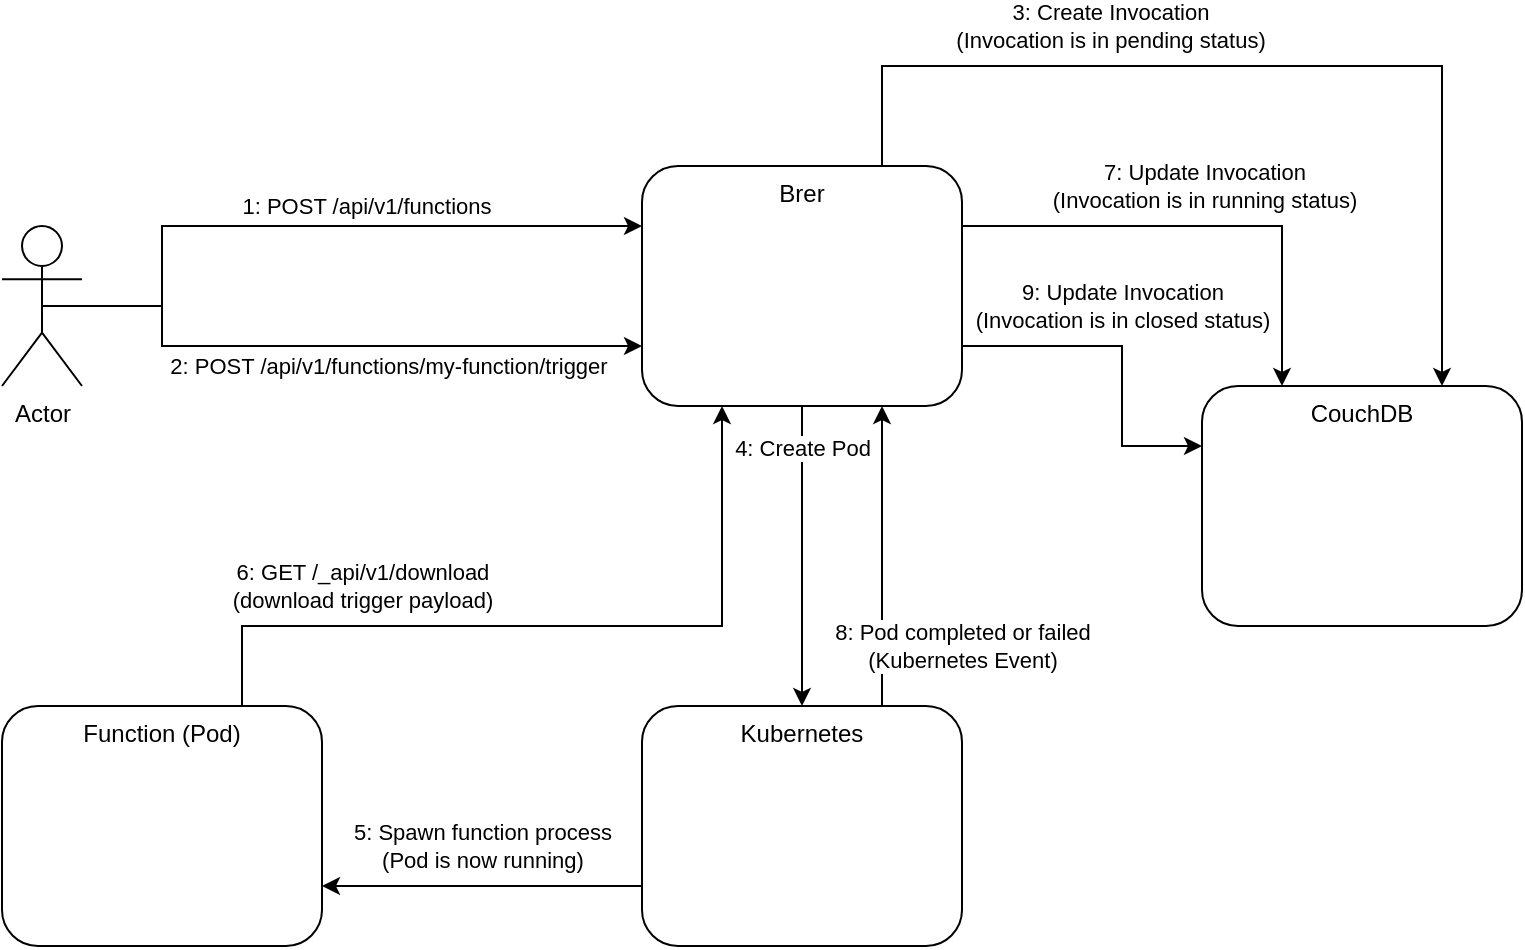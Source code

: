 <mxfile version="20.5.3" type="device"><diagram id="OrzwV3mr8MmYFRWI4FPw" name="Page-1"><mxGraphModel dx="1422" dy="788" grid="1" gridSize="10" guides="1" tooltips="1" connect="1" arrows="1" fold="1" page="1" pageScale="1" pageWidth="850" pageHeight="1100" math="0" shadow="0"><root><mxCell id="0"/><mxCell id="1" parent="0"/><mxCell id="EjgNj3bTK6e15l0o3F4K-2" value="&lt;div&gt;Brer&lt;/div&gt;" style="rounded=1;whiteSpace=wrap;html=1;verticalAlign=top;align=center;" vertex="1" parent="1"><mxGeometry x="360" y="130" width="160" height="120" as="geometry"/></mxCell><mxCell id="EjgNj3bTK6e15l0o3F4K-4" value="" style="endArrow=classic;html=1;rounded=0;entryX=0;entryY=0.25;entryDx=0;entryDy=0;exitX=0.5;exitY=0.5;exitDx=0;exitDy=0;exitPerimeter=0;" edge="1" parent="1" source="EjgNj3bTK6e15l0o3F4K-5" target="EjgNj3bTK6e15l0o3F4K-2"><mxGeometry width="50" height="50" relative="1" as="geometry"><mxPoint x="220" y="370" as="sourcePoint"/><mxPoint x="270" y="320" as="targetPoint"/><Array as="points"><mxPoint x="120" y="200"/><mxPoint x="120" y="160"/></Array></mxGeometry></mxCell><mxCell id="EjgNj3bTK6e15l0o3F4K-6" value="&lt;div&gt;1: POST /api/v1/functions&lt;/div&gt;" style="edgeLabel;html=1;align=center;verticalAlign=middle;resizable=0;points=[];" vertex="1" connectable="0" parent="EjgNj3bTK6e15l0o3F4K-4"><mxGeometry x="0.05" y="3" relative="1" as="geometry"><mxPoint x="23" y="-7" as="offset"/></mxGeometry></mxCell><mxCell id="EjgNj3bTK6e15l0o3F4K-5" value="Actor" style="shape=umlActor;verticalLabelPosition=bottom;verticalAlign=top;html=1;outlineConnect=0;" vertex="1" parent="1"><mxGeometry x="40" y="160" width="40" height="80" as="geometry"/></mxCell><mxCell id="EjgNj3bTK6e15l0o3F4K-7" value="" style="endArrow=classic;html=1;rounded=0;exitX=0.5;exitY=0.5;exitDx=0;exitDy=0;exitPerimeter=0;entryX=0;entryY=0.75;entryDx=0;entryDy=0;" edge="1" parent="1" source="EjgNj3bTK6e15l0o3F4K-5" target="EjgNj3bTK6e15l0o3F4K-2"><mxGeometry width="50" height="50" relative="1" as="geometry"><mxPoint x="400" y="460" as="sourcePoint"/><mxPoint x="450" y="410" as="targetPoint"/><Array as="points"><mxPoint x="120" y="200"/><mxPoint x="120" y="220"/></Array></mxGeometry></mxCell><mxCell id="EjgNj3bTK6e15l0o3F4K-8" value="2: POST /api/v1/functions/my-function/trigger" style="edgeLabel;html=1;align=center;verticalAlign=middle;resizable=0;points=[];" vertex="1" connectable="0" parent="EjgNj3bTK6e15l0o3F4K-7"><mxGeometry x="0.142" y="3" relative="1" as="geometry"><mxPoint x="10" y="13" as="offset"/></mxGeometry></mxCell><mxCell id="EjgNj3bTK6e15l0o3F4K-9" value="Kubernetes" style="rounded=1;whiteSpace=wrap;html=1;verticalAlign=top;" vertex="1" parent="1"><mxGeometry x="360" y="400" width="160" height="120" as="geometry"/></mxCell><mxCell id="EjgNj3bTK6e15l0o3F4K-10" value="" style="endArrow=classic;html=1;rounded=0;exitX=0.5;exitY=1;exitDx=0;exitDy=0;entryX=0.5;entryY=0;entryDx=0;entryDy=0;" edge="1" parent="1" source="EjgNj3bTK6e15l0o3F4K-2" target="EjgNj3bTK6e15l0o3F4K-9"><mxGeometry width="50" height="50" relative="1" as="geometry"><mxPoint x="440" y="460" as="sourcePoint"/><mxPoint x="490" y="410" as="targetPoint"/></mxGeometry></mxCell><mxCell id="EjgNj3bTK6e15l0o3F4K-11" value="4: Create Pod" style="edgeLabel;html=1;align=center;verticalAlign=middle;resizable=0;points=[];" vertex="1" connectable="0" parent="EjgNj3bTK6e15l0o3F4K-10"><mxGeometry x="-0.141" y="-2" relative="1" as="geometry"><mxPoint x="2" y="-44" as="offset"/></mxGeometry></mxCell><mxCell id="EjgNj3bTK6e15l0o3F4K-12" value="Function (Pod)" style="rounded=1;whiteSpace=wrap;html=1;verticalAlign=top;" vertex="1" parent="1"><mxGeometry x="40" y="400" width="160" height="120" as="geometry"/></mxCell><mxCell id="EjgNj3bTK6e15l0o3F4K-13" value="" style="endArrow=classic;html=1;rounded=0;entryX=1;entryY=0.75;entryDx=0;entryDy=0;exitX=0;exitY=0.75;exitDx=0;exitDy=0;" edge="1" parent="1" source="EjgNj3bTK6e15l0o3F4K-9" target="EjgNj3bTK6e15l0o3F4K-12"><mxGeometry width="50" height="50" relative="1" as="geometry"><mxPoint x="400" y="460" as="sourcePoint"/><mxPoint x="450" y="410" as="targetPoint"/></mxGeometry></mxCell><mxCell id="EjgNj3bTK6e15l0o3F4K-14" value="&lt;div&gt;5: Spawn function process&lt;/div&gt;&lt;div&gt;(Pod is now running)&lt;br&gt;&lt;/div&gt;" style="edgeLabel;html=1;align=center;verticalAlign=middle;resizable=0;points=[];" vertex="1" connectable="0" parent="EjgNj3bTK6e15l0o3F4K-13"><mxGeometry x="0.342" y="-4" relative="1" as="geometry"><mxPoint x="27" y="-16" as="offset"/></mxGeometry></mxCell><mxCell id="EjgNj3bTK6e15l0o3F4K-16" value="" style="endArrow=classic;html=1;rounded=0;exitX=0.75;exitY=0;exitDx=0;exitDy=0;entryX=0.25;entryY=1;entryDx=0;entryDy=0;" edge="1" parent="1" source="EjgNj3bTK6e15l0o3F4K-12" target="EjgNj3bTK6e15l0o3F4K-2"><mxGeometry width="50" height="50" relative="1" as="geometry"><mxPoint x="400" y="460" as="sourcePoint"/><mxPoint x="450" y="410" as="targetPoint"/><Array as="points"><mxPoint x="160" y="360"/><mxPoint x="400" y="360"/></Array></mxGeometry></mxCell><mxCell id="EjgNj3bTK6e15l0o3F4K-17" value="&lt;div&gt;6: GET /_api/v1/download&lt;/div&gt;&lt;div&gt;(download trigger payload)&lt;/div&gt;" style="edgeLabel;html=1;align=center;verticalAlign=middle;resizable=0;points=[];" vertex="1" connectable="0" parent="EjgNj3bTK6e15l0o3F4K-16"><mxGeometry x="-0.281" relative="1" as="geometry"><mxPoint x="-40" y="-20" as="offset"/></mxGeometry></mxCell><mxCell id="EjgNj3bTK6e15l0o3F4K-18" value="CouchDB" style="rounded=1;whiteSpace=wrap;html=1;verticalAlign=top;" vertex="1" parent="1"><mxGeometry x="640" y="240" width="160" height="120" as="geometry"/></mxCell><mxCell id="EjgNj3bTK6e15l0o3F4K-19" value="" style="endArrow=classic;html=1;rounded=0;exitX=0.75;exitY=0;exitDx=0;exitDy=0;entryX=0.75;entryY=0;entryDx=0;entryDy=0;" edge="1" parent="1" source="EjgNj3bTK6e15l0o3F4K-2" target="EjgNj3bTK6e15l0o3F4K-18"><mxGeometry width="50" height="50" relative="1" as="geometry"><mxPoint x="660" y="180" as="sourcePoint"/><mxPoint x="710" y="130" as="targetPoint"/><Array as="points"><mxPoint x="480" y="80"/><mxPoint x="760" y="80"/></Array></mxGeometry></mxCell><mxCell id="EjgNj3bTK6e15l0o3F4K-20" value="&lt;div&gt;3: Create Invocation&lt;/div&gt;&lt;div&gt;(Invocation is in pending status)&lt;br&gt;&lt;/div&gt;" style="edgeLabel;html=1;align=center;verticalAlign=middle;resizable=0;points=[];" vertex="1" connectable="0" parent="EjgNj3bTK6e15l0o3F4K-19"><mxGeometry x="-0.541" y="-1" relative="1" as="geometry"><mxPoint x="51" y="-21" as="offset"/></mxGeometry></mxCell><mxCell id="EjgNj3bTK6e15l0o3F4K-21" value="" style="endArrow=classic;html=1;rounded=0;exitX=1;exitY=0.25;exitDx=0;exitDy=0;entryX=0.25;entryY=0;entryDx=0;entryDy=0;" edge="1" parent="1" source="EjgNj3bTK6e15l0o3F4K-2" target="EjgNj3bTK6e15l0o3F4K-18"><mxGeometry width="50" height="50" relative="1" as="geometry"><mxPoint x="670" y="570" as="sourcePoint"/><mxPoint x="720" y="520" as="targetPoint"/><Array as="points"><mxPoint x="680" y="160"/></Array></mxGeometry></mxCell><mxCell id="EjgNj3bTK6e15l0o3F4K-22" value="&lt;div&gt;7: Update Invocation&lt;/div&gt;&lt;div&gt;(Invocation is in running status)&lt;br&gt;&lt;/div&gt;" style="edgeLabel;html=1;align=center;verticalAlign=middle;resizable=0;points=[];" vertex="1" connectable="0" parent="EjgNj3bTK6e15l0o3F4K-21"><mxGeometry x="0.017" y="-1" relative="1" as="geometry"><mxPoint x="-1" y="-21" as="offset"/></mxGeometry></mxCell><mxCell id="EjgNj3bTK6e15l0o3F4K-23" value="" style="endArrow=classic;html=1;rounded=0;exitX=0.75;exitY=0;exitDx=0;exitDy=0;entryX=0.75;entryY=1;entryDx=0;entryDy=0;" edge="1" parent="1" source="EjgNj3bTK6e15l0o3F4K-9" target="EjgNj3bTK6e15l0o3F4K-2"><mxGeometry width="50" height="50" relative="1" as="geometry"><mxPoint x="560" y="530" as="sourcePoint"/><mxPoint x="610" y="480" as="targetPoint"/></mxGeometry></mxCell><mxCell id="EjgNj3bTK6e15l0o3F4K-24" value="&lt;div&gt;8: Pod completed or failed&lt;/div&gt;&lt;div&gt;(Kubernetes Event)&lt;br&gt;&lt;/div&gt;" style="edgeLabel;html=1;align=center;verticalAlign=middle;resizable=0;points=[];" vertex="1" connectable="0" parent="EjgNj3bTK6e15l0o3F4K-23"><mxGeometry x="-0.36" y="1" relative="1" as="geometry"><mxPoint x="41" y="18" as="offset"/></mxGeometry></mxCell><mxCell id="EjgNj3bTK6e15l0o3F4K-25" value="" style="endArrow=classic;html=1;rounded=0;entryX=0;entryY=0.25;entryDx=0;entryDy=0;exitX=1;exitY=0.75;exitDx=0;exitDy=0;" edge="1" parent="1" source="EjgNj3bTK6e15l0o3F4K-2" target="EjgNj3bTK6e15l0o3F4K-18"><mxGeometry width="50" height="50" relative="1" as="geometry"><mxPoint x="630" y="560" as="sourcePoint"/><mxPoint x="680" y="510" as="targetPoint"/><Array as="points"><mxPoint x="600" y="220"/><mxPoint x="600" y="270"/></Array></mxGeometry></mxCell><mxCell id="EjgNj3bTK6e15l0o3F4K-26" value="&lt;div&gt;9: Update Invocation&lt;/div&gt;&lt;div&gt;(Invocation is in closed status)&lt;br&gt;&lt;/div&gt;" style="edgeLabel;html=1;align=center;verticalAlign=middle;resizable=0;points=[];" vertex="1" connectable="0" parent="EjgNj3bTK6e15l0o3F4K-25"><mxGeometry x="-0.647" y="-3" relative="1" as="geometry"><mxPoint x="50" y="-23" as="offset"/></mxGeometry></mxCell></root></mxGraphModel></diagram></mxfile>